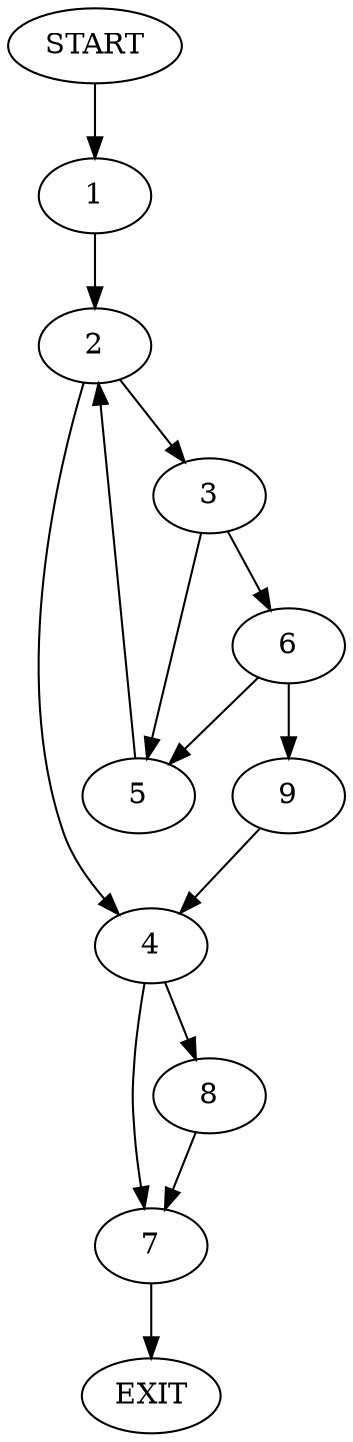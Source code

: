 digraph {
0 [label="START"]
10 [label="EXIT"]
0 -> 1
1 -> 2
2 -> 3
2 -> 4
3 -> 5
3 -> 6
4 -> 7
4 -> 8
6 -> 9
6 -> 5
5 -> 2
9 -> 4
7 -> 10
8 -> 7
}

